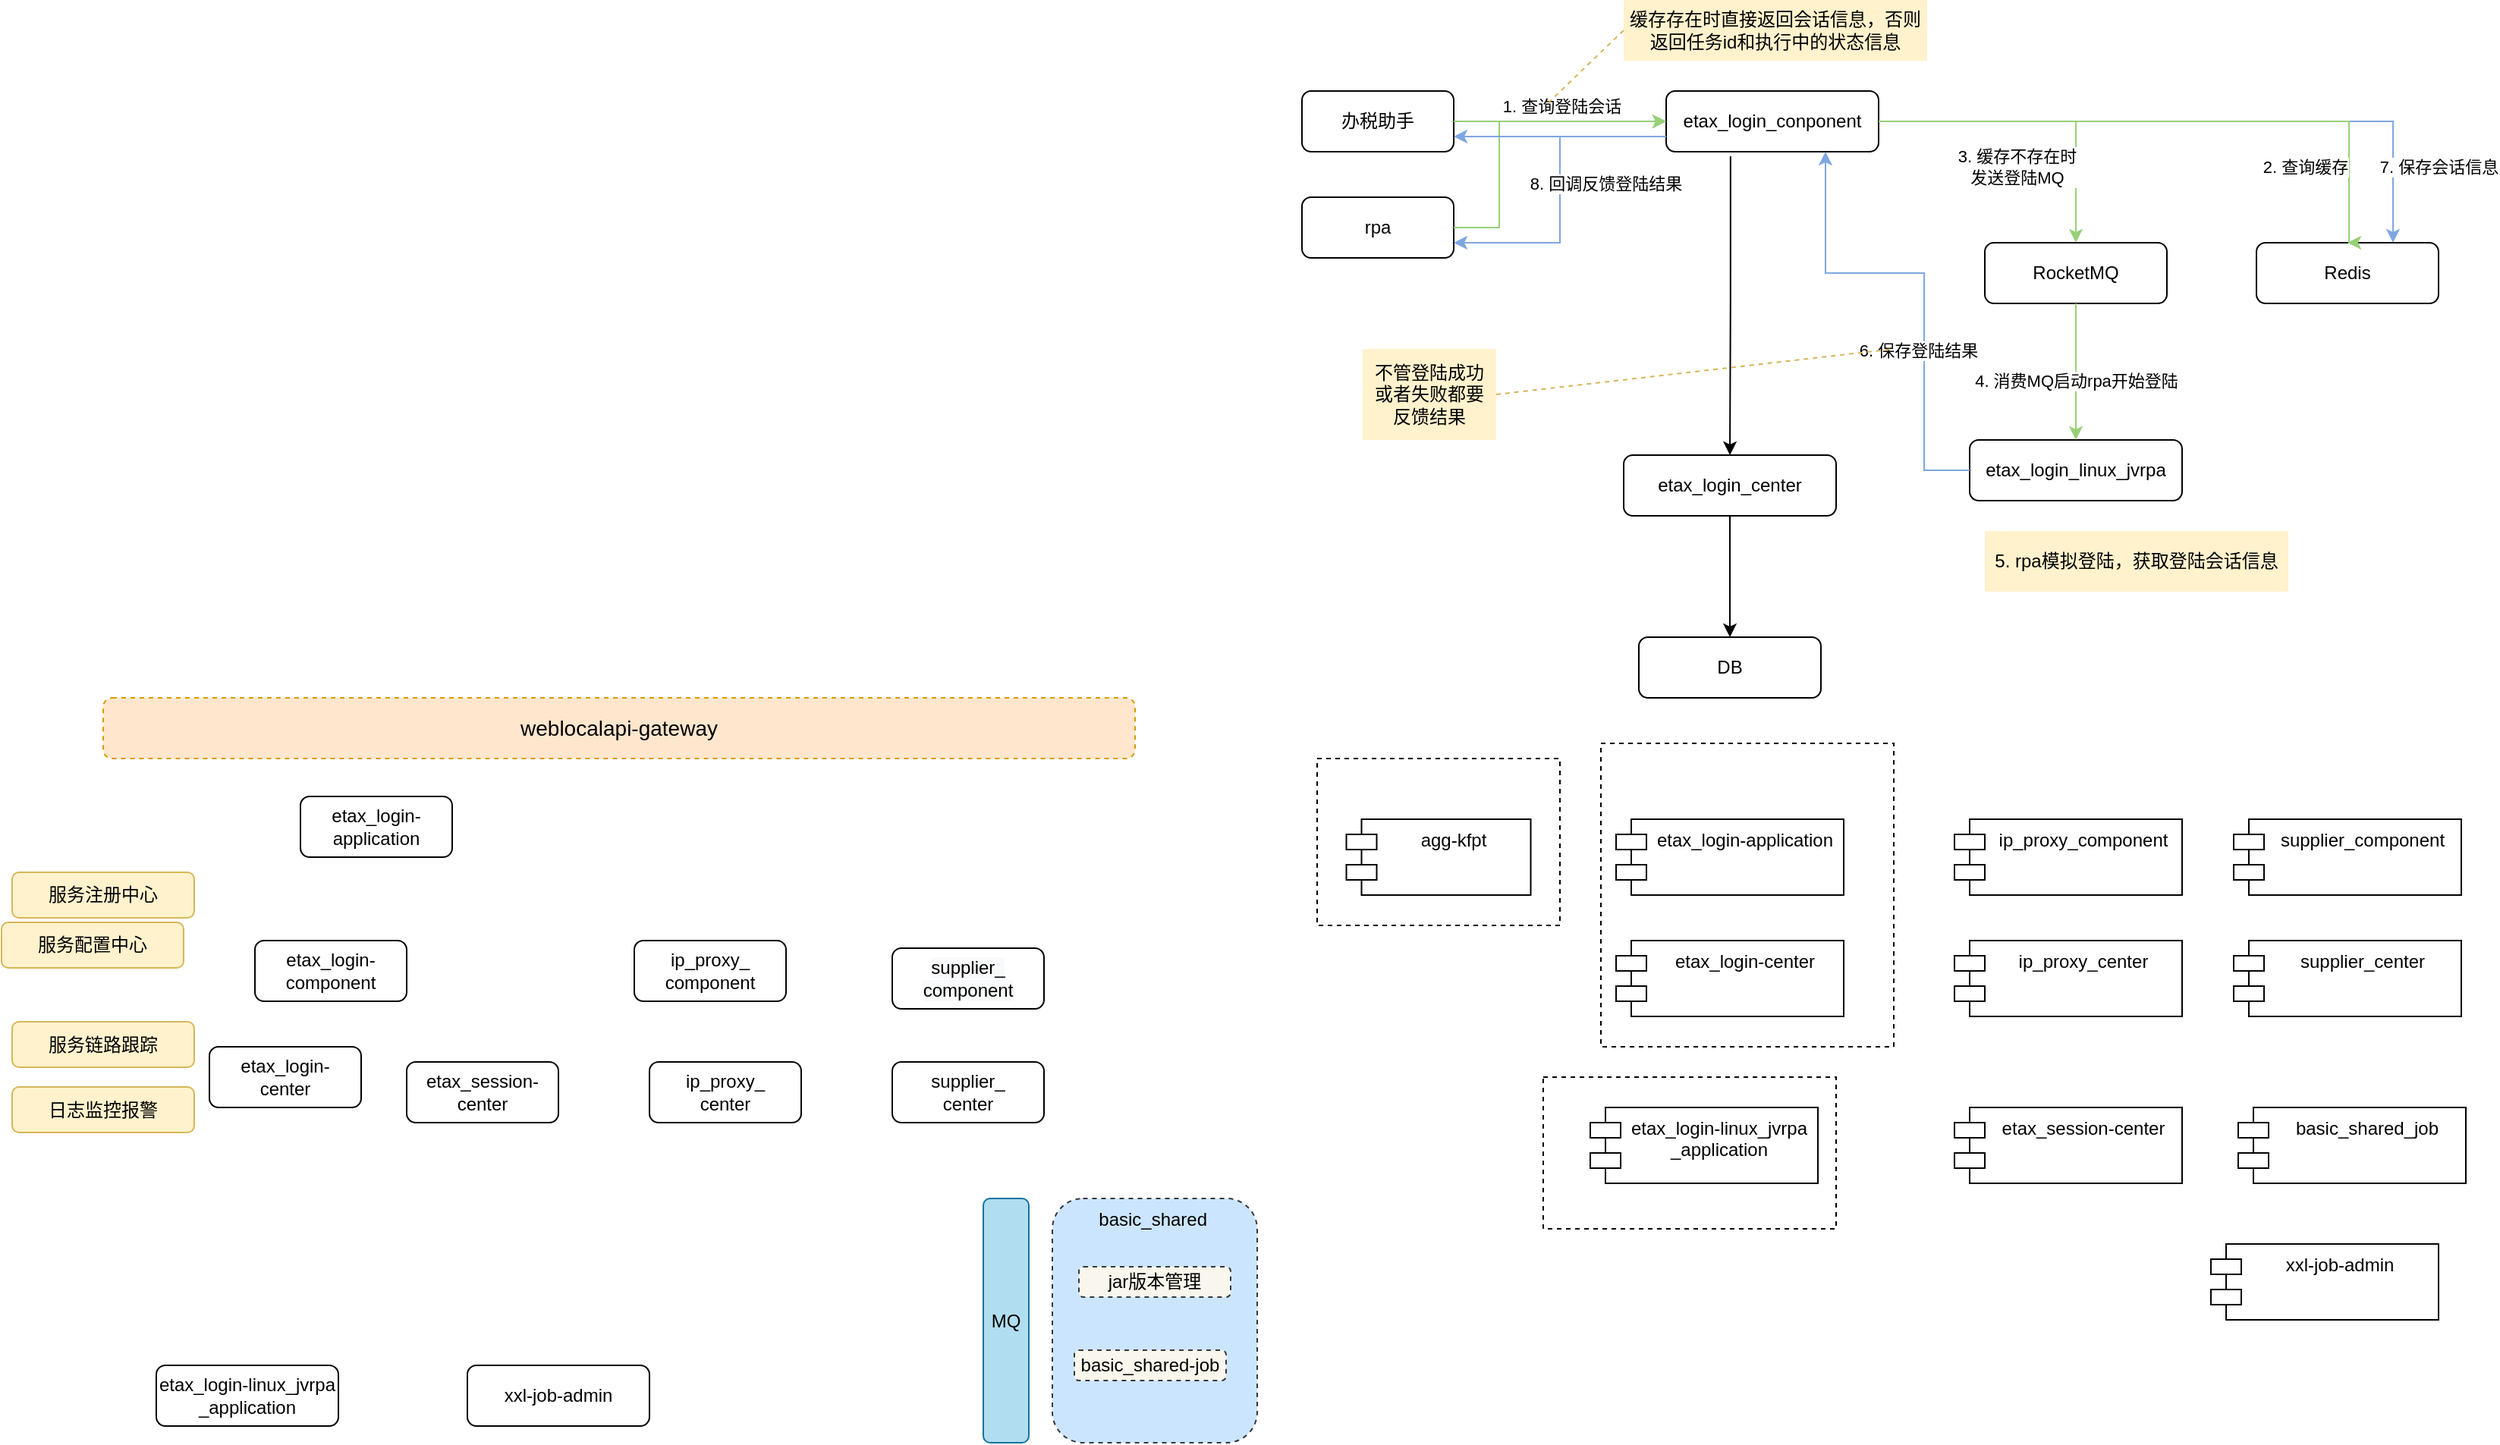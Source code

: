 <mxfile version="20.5.2" type="github">
  <diagram id="nDLk0ft438gr6uN_P_It" name="第 1 页">
    <mxGraphModel dx="1865" dy="579" grid="1" gridSize="10" guides="1" tooltips="1" connect="1" arrows="1" fold="1" page="1" pageScale="1" pageWidth="827" pageHeight="1169" math="0" shadow="0">
      <root>
        <mxCell id="0" />
        <mxCell id="1" parent="0" />
        <mxCell id="iIuD2MgbGL19CnhBk3a8-34" value="basic_shared&amp;nbsp;" style="rounded=1;whiteSpace=wrap;html=1;verticalAlign=top;align=center;spacingLeft=0;fillColor=#cce5ff;strokeColor=#36393d;dashed=1;" vertex="1" parent="1">
          <mxGeometry x="-134.5" y="850" width="135" height="161" as="geometry" />
        </mxCell>
        <mxCell id="iIuD2MgbGL19CnhBk3a8-17" value="" style="rounded=0;whiteSpace=wrap;html=1;dashed=1;" vertex="1" parent="1">
          <mxGeometry x="189" y="770" width="193" height="100" as="geometry" />
        </mxCell>
        <mxCell id="iIuD2MgbGL19CnhBk3a8-16" value="" style="rounded=0;whiteSpace=wrap;html=1;dashed=1;" vertex="1" parent="1">
          <mxGeometry x="227" y="550" width="193" height="200" as="geometry" />
        </mxCell>
        <mxCell id="iIuD2MgbGL19CnhBk3a8-15" value="" style="rounded=0;whiteSpace=wrap;html=1;dashed=1;" vertex="1" parent="1">
          <mxGeometry x="40" y="560" width="160" height="110" as="geometry" />
        </mxCell>
        <mxCell id="LRi96Np3pduru6x6Xqpe-8" value="" style="edgeStyle=orthogonalEdgeStyle;rounded=0;orthogonalLoop=1;jettySize=auto;html=1;exitX=0.303;exitY=1.075;exitDx=0;exitDy=0;exitPerimeter=0;" parent="1" source="LRi96Np3pduru6x6Xqpe-2" target="LRi96Np3pduru6x6Xqpe-3" edge="1">
          <mxGeometry relative="1" as="geometry" />
        </mxCell>
        <mxCell id="LRi96Np3pduru6x6Xqpe-2" value="etax_login_conponent&lt;br&gt;" style="rounded=1;whiteSpace=wrap;html=1;" parent="1" vertex="1">
          <mxGeometry x="270" y="120" width="140" height="40" as="geometry" />
        </mxCell>
        <mxCell id="LRi96Np3pduru6x6Xqpe-9" value="" style="edgeStyle=orthogonalEdgeStyle;rounded=0;orthogonalLoop=1;jettySize=auto;html=1;entryX=0.5;entryY=0;entryDx=0;entryDy=0;" parent="1" source="LRi96Np3pduru6x6Xqpe-3" target="LRi96Np3pduru6x6Xqpe-7" edge="1">
          <mxGeometry relative="1" as="geometry">
            <Array as="points">
              <mxPoint x="312" y="480" />
            </Array>
          </mxGeometry>
        </mxCell>
        <mxCell id="LRi96Np3pduru6x6Xqpe-3" value="etax_login_center" style="rounded=1;whiteSpace=wrap;html=1;" parent="1" vertex="1">
          <mxGeometry x="242" y="360" width="140" height="40" as="geometry" />
        </mxCell>
        <mxCell id="LRi96Np3pduru6x6Xqpe-4" value="etax_login_linux_jvrpa" style="rounded=1;whiteSpace=wrap;html=1;" parent="1" vertex="1">
          <mxGeometry x="470" y="350" width="140" height="40" as="geometry" />
        </mxCell>
        <mxCell id="LRi96Np3pduru6x6Xqpe-5" value="RocketMQ" style="rounded=1;whiteSpace=wrap;html=1;" parent="1" vertex="1">
          <mxGeometry x="480" y="220" width="120" height="40" as="geometry" />
        </mxCell>
        <mxCell id="LRi96Np3pduru6x6Xqpe-6" value="Redis" style="rounded=1;whiteSpace=wrap;html=1;" parent="1" vertex="1">
          <mxGeometry x="659" y="220" width="120" height="40" as="geometry" />
        </mxCell>
        <mxCell id="LRi96Np3pduru6x6Xqpe-7" value="DB" style="rounded=1;whiteSpace=wrap;html=1;" parent="1" vertex="1">
          <mxGeometry x="252" y="480" width="120" height="40" as="geometry" />
        </mxCell>
        <mxCell id="LRi96Np3pduru6x6Xqpe-10" value="" style="edgeStyle=orthogonalEdgeStyle;rounded=0;orthogonalLoop=1;jettySize=auto;html=1;exitX=1;exitY=0.5;exitDx=0;exitDy=0;entryX=0.5;entryY=0;entryDx=0;entryDy=0;strokeColor=#97D077;" parent="1" source="LRi96Np3pduru6x6Xqpe-2" target="LRi96Np3pduru6x6Xqpe-5" edge="1">
          <mxGeometry relative="1" as="geometry">
            <mxPoint x="350" y="170" as="sourcePoint" />
            <mxPoint x="350" y="230" as="targetPoint" />
            <Array as="points">
              <mxPoint x="540" y="140" />
            </Array>
          </mxGeometry>
        </mxCell>
        <mxCell id="LRi96Np3pduru6x6Xqpe-11" value="" style="edgeStyle=orthogonalEdgeStyle;rounded=0;orthogonalLoop=1;jettySize=auto;html=1;exitX=0.5;exitY=1;exitDx=0;exitDy=0;entryX=0.5;entryY=0;entryDx=0;entryDy=0;strokeColor=#97D077;" parent="1" source="LRi96Np3pduru6x6Xqpe-5" target="LRi96Np3pduru6x6Xqpe-4" edge="1">
          <mxGeometry relative="1" as="geometry">
            <mxPoint x="260" y="490" as="sourcePoint" />
            <mxPoint x="390" y="570" as="targetPoint" />
            <Array as="points">
              <mxPoint x="540" y="330" />
              <mxPoint x="540" y="330" />
            </Array>
          </mxGeometry>
        </mxCell>
        <mxCell id="LRi96Np3pduru6x6Xqpe-25" value="4. 消费MQ启动rpa开始登陆" style="edgeLabel;html=1;align=center;verticalAlign=middle;resizable=0;points=[];" parent="LRi96Np3pduru6x6Xqpe-11" vertex="1" connectable="0">
          <mxGeometry x="0.209" relative="1" as="geometry">
            <mxPoint y="-4" as="offset" />
          </mxGeometry>
        </mxCell>
        <mxCell id="LRi96Np3pduru6x6Xqpe-12" value="" style="edgeStyle=orthogonalEdgeStyle;rounded=0;orthogonalLoop=1;jettySize=auto;html=1;exitX=1;exitY=0.5;exitDx=0;exitDy=0;strokeColor=#7EA6E0;" parent="1" source="LRi96Np3pduru6x6Xqpe-2" target="LRi96Np3pduru6x6Xqpe-6" edge="1">
          <mxGeometry relative="1" as="geometry">
            <mxPoint x="680" y="360" as="sourcePoint" />
            <mxPoint x="780" y="180" as="targetPoint" />
            <Array as="points">
              <mxPoint x="749" y="140" />
            </Array>
          </mxGeometry>
        </mxCell>
        <mxCell id="LRi96Np3pduru6x6Xqpe-26" value="7. 保存会话信息" style="edgeLabel;html=1;align=center;verticalAlign=middle;resizable=0;points=[];" parent="LRi96Np3pduru6x6Xqpe-12" vertex="1" connectable="0">
          <mxGeometry x="0.394" y="-2" relative="1" as="geometry">
            <mxPoint x="77" y="28" as="offset" />
          </mxGeometry>
        </mxCell>
        <mxCell id="LRi96Np3pduru6x6Xqpe-13" value="" style="edgeStyle=orthogonalEdgeStyle;rounded=0;orthogonalLoop=1;jettySize=auto;html=1;exitX=1;exitY=0.5;exitDx=0;exitDy=0;entryX=0.5;entryY=0;entryDx=0;entryDy=0;strokeColor=#97D077;" parent="1" source="LRi96Np3pduru6x6Xqpe-2" target="LRi96Np3pduru6x6Xqpe-6" edge="1">
          <mxGeometry relative="1" as="geometry">
            <mxPoint x="580" y="120" as="sourcePoint" />
            <mxPoint x="710" y="200" as="targetPoint" />
            <Array as="points">
              <mxPoint x="720" y="140" />
              <mxPoint x="720" y="220" />
            </Array>
          </mxGeometry>
        </mxCell>
        <mxCell id="LRi96Np3pduru6x6Xqpe-21" value="3. 缓存不存在时&lt;br&gt;发送登陆MQ" style="edgeLabel;html=1;align=center;verticalAlign=middle;resizable=0;points=[];" parent="LRi96Np3pduru6x6Xqpe-13" vertex="1" connectable="0">
          <mxGeometry x="-0.598" y="1" relative="1" as="geometry">
            <mxPoint x="12" y="31" as="offset" />
          </mxGeometry>
        </mxCell>
        <mxCell id="LRi96Np3pduru6x6Xqpe-22" value="2. 查询缓存" style="edgeLabel;html=1;align=center;verticalAlign=middle;resizable=0;points=[];" parent="LRi96Np3pduru6x6Xqpe-13" vertex="1" connectable="0">
          <mxGeometry x="0.181" y="2" relative="1" as="geometry">
            <mxPoint x="50" y="32" as="offset" />
          </mxGeometry>
        </mxCell>
        <mxCell id="LRi96Np3pduru6x6Xqpe-14" value="" style="edgeStyle=orthogonalEdgeStyle;rounded=0;orthogonalLoop=1;jettySize=auto;html=1;entryX=0.75;entryY=1;entryDx=0;entryDy=0;exitX=0;exitY=0.5;exitDx=0;exitDy=0;strokeColor=#7EA6E0;" parent="1" source="LRi96Np3pduru6x6Xqpe-4" target="LRi96Np3pduru6x6Xqpe-2" edge="1">
          <mxGeometry relative="1" as="geometry">
            <mxPoint x="530" y="495" as="sourcePoint" />
            <mxPoint x="639" y="385" as="targetPoint" />
            <Array as="points">
              <mxPoint x="440" y="370" />
              <mxPoint x="440" y="240" />
              <mxPoint x="375" y="240" />
            </Array>
          </mxGeometry>
        </mxCell>
        <mxCell id="LRi96Np3pduru6x6Xqpe-27" value="6. 保存登陆结果" style="edgeLabel;html=1;align=center;verticalAlign=middle;resizable=0;points=[];" parent="LRi96Np3pduru6x6Xqpe-14" vertex="1" connectable="0">
          <mxGeometry x="-0.283" y="4" relative="1" as="geometry">
            <mxPoint as="offset" />
          </mxGeometry>
        </mxCell>
        <mxCell id="LRi96Np3pduru6x6Xqpe-16" value="办税助手" style="rounded=1;whiteSpace=wrap;html=1;" parent="1" vertex="1">
          <mxGeometry x="30" y="120" width="100" height="40" as="geometry" />
        </mxCell>
        <mxCell id="LRi96Np3pduru6x6Xqpe-17" value="rpa" style="rounded=1;whiteSpace=wrap;html=1;" parent="1" vertex="1">
          <mxGeometry x="30" y="190" width="100" height="40" as="geometry" />
        </mxCell>
        <mxCell id="LRi96Np3pduru6x6Xqpe-18" value="" style="edgeStyle=orthogonalEdgeStyle;rounded=0;orthogonalLoop=1;jettySize=auto;html=1;exitX=1;exitY=0.5;exitDx=0;exitDy=0;entryX=0;entryY=0.5;entryDx=0;entryDy=0;strokeColor=#97D077;" parent="1" source="LRi96Np3pduru6x6Xqpe-16" target="LRi96Np3pduru6x6Xqpe-2" edge="1">
          <mxGeometry relative="1" as="geometry">
            <mxPoint x="170.02" y="173" as="sourcePoint" />
            <mxPoint x="169.6" y="370" as="targetPoint" />
          </mxGeometry>
        </mxCell>
        <mxCell id="LRi96Np3pduru6x6Xqpe-20" value="1. 查询登陆会话" style="edgeLabel;html=1;align=center;verticalAlign=middle;resizable=0;points=[];" parent="LRi96Np3pduru6x6Xqpe-18" vertex="1" connectable="0">
          <mxGeometry x="-0.809" y="-2" relative="1" as="geometry">
            <mxPoint x="57" y="-12" as="offset" />
          </mxGeometry>
        </mxCell>
        <mxCell id="LRi96Np3pduru6x6Xqpe-19" value="" style="edgeStyle=orthogonalEdgeStyle;rounded=0;orthogonalLoop=1;jettySize=auto;html=1;exitX=1;exitY=0.5;exitDx=0;exitDy=0;entryX=0;entryY=0.5;entryDx=0;entryDy=0;strokeColor=#97D077;" parent="1" source="LRi96Np3pduru6x6Xqpe-17" target="LRi96Np3pduru6x6Xqpe-2" edge="1">
          <mxGeometry relative="1" as="geometry">
            <mxPoint x="140" y="150" as="sourcePoint" />
            <mxPoint x="200" y="170" as="targetPoint" />
            <Array as="points">
              <mxPoint x="160" y="210" />
              <mxPoint x="160" y="140" />
            </Array>
          </mxGeometry>
        </mxCell>
        <mxCell id="LRi96Np3pduru6x6Xqpe-23" value="缓存存在时直接返回会话信息，否则返回任务id和执行中的状态信息" style="text;html=1;strokeColor=none;fillColor=#fff2cc;align=center;verticalAlign=middle;whiteSpace=wrap;rounded=0;" parent="1" vertex="1">
          <mxGeometry x="242" y="60" width="200" height="40" as="geometry" />
        </mxCell>
        <mxCell id="LRi96Np3pduru6x6Xqpe-24" value="5. rpa模拟登陆，获取登陆会话信息" style="text;html=1;strokeColor=none;fillColor=#fff2cc;align=center;verticalAlign=middle;whiteSpace=wrap;rounded=0;" parent="1" vertex="1">
          <mxGeometry x="480" y="410" width="200" height="40" as="geometry" />
        </mxCell>
        <mxCell id="LRi96Np3pduru6x6Xqpe-28" value="不管登陆成功&lt;br&gt;或者失败都要&lt;br&gt;反馈结果" style="text;html=1;strokeColor=none;fillColor=#fff2cc;align=center;verticalAlign=middle;whiteSpace=wrap;rounded=0;" parent="1" vertex="1">
          <mxGeometry x="70" y="290" width="88" height="60" as="geometry" />
        </mxCell>
        <mxCell id="LRi96Np3pduru6x6Xqpe-29" value="" style="endArrow=none;dashed=1;html=1;rounded=0;strokeColor=#d6b656;fillColor=#fff2cc;exitX=0;exitY=0.5;exitDx=0;exitDy=0;" parent="1" source="LRi96Np3pduru6x6Xqpe-23" edge="1">
          <mxGeometry width="50" height="50" relative="1" as="geometry">
            <mxPoint x="130" y="400" as="sourcePoint" />
            <mxPoint x="190" y="130" as="targetPoint" />
            <Array as="points" />
          </mxGeometry>
        </mxCell>
        <mxCell id="LRi96Np3pduru6x6Xqpe-30" value="" style="edgeStyle=orthogonalEdgeStyle;rounded=0;orthogonalLoop=1;jettySize=auto;html=1;exitX=0;exitY=0.75;exitDx=0;exitDy=0;entryX=1;entryY=0.75;entryDx=0;entryDy=0;strokeColor=#7EA6E0;" parent="1" source="LRi96Np3pduru6x6Xqpe-2" target="LRi96Np3pduru6x6Xqpe-17" edge="1">
          <mxGeometry relative="1" as="geometry">
            <mxPoint x="220.02" y="163" as="sourcePoint" />
            <mxPoint x="219.6" y="360" as="targetPoint" />
          </mxGeometry>
        </mxCell>
        <mxCell id="LRi96Np3pduru6x6Xqpe-32" value="8. 回调反馈登陆结果" style="edgeLabel;html=1;align=center;verticalAlign=middle;resizable=0;points=[];" parent="LRi96Np3pduru6x6Xqpe-30" vertex="1" connectable="0">
          <mxGeometry x="-0.12" relative="1" as="geometry">
            <mxPoint x="30" y="8" as="offset" />
          </mxGeometry>
        </mxCell>
        <mxCell id="LRi96Np3pduru6x6Xqpe-31" value="" style="edgeStyle=orthogonalEdgeStyle;rounded=0;orthogonalLoop=1;jettySize=auto;html=1;exitX=0;exitY=0.75;exitDx=0;exitDy=0;entryX=1;entryY=0.75;entryDx=0;entryDy=0;strokeColor=#7EA6E0;" parent="1" source="LRi96Np3pduru6x6Xqpe-2" target="LRi96Np3pduru6x6Xqpe-16" edge="1">
          <mxGeometry relative="1" as="geometry">
            <mxPoint x="300" y="250" as="sourcePoint" />
            <mxPoint x="160" y="320" as="targetPoint" />
          </mxGeometry>
        </mxCell>
        <mxCell id="LRi96Np3pduru6x6Xqpe-33" value="" style="endArrow=none;dashed=1;html=1;rounded=0;strokeColor=#d6b656;fillColor=#fff2cc;exitX=1;exitY=0.5;exitDx=0;exitDy=0;" parent="1" source="LRi96Np3pduru6x6Xqpe-28" edge="1">
          <mxGeometry width="50" height="50" relative="1" as="geometry">
            <mxPoint x="85" y="390" as="sourcePoint" />
            <mxPoint x="420" y="290" as="targetPoint" />
          </mxGeometry>
        </mxCell>
        <mxCell id="iIuD2MgbGL19CnhBk3a8-1" value="agg-kfpt" style="shape=module;align=left;spacingLeft=20;align=center;verticalAlign=top;" vertex="1" parent="1">
          <mxGeometry x="59.25" y="600" width="121.5" height="50" as="geometry" />
        </mxCell>
        <mxCell id="iIuD2MgbGL19CnhBk3a8-2" value="etax_login-application" style="shape=module;align=left;spacingLeft=20;align=center;verticalAlign=top;" vertex="1" parent="1">
          <mxGeometry x="237" y="600" width="150" height="50" as="geometry" />
        </mxCell>
        <mxCell id="iIuD2MgbGL19CnhBk3a8-4" value="etax_login-center" style="shape=module;align=left;spacingLeft=20;align=center;verticalAlign=top;" vertex="1" parent="1">
          <mxGeometry x="237" y="680" width="150" height="50" as="geometry" />
        </mxCell>
        <mxCell id="iIuD2MgbGL19CnhBk3a8-5" value="ip_proxy_component" style="shape=module;align=left;spacingLeft=20;align=center;verticalAlign=top;" vertex="1" parent="1">
          <mxGeometry x="460" y="600" width="150" height="50" as="geometry" />
        </mxCell>
        <mxCell id="iIuD2MgbGL19CnhBk3a8-6" value="etax_login-linux_jvrpa&#xa;_application" style="shape=module;align=left;spacingLeft=20;align=center;verticalAlign=top;" vertex="1" parent="1">
          <mxGeometry x="220" y="790" width="150" height="50" as="geometry" />
        </mxCell>
        <mxCell id="iIuD2MgbGL19CnhBk3a8-7" value="ip_proxy_center" style="shape=module;align=left;spacingLeft=20;align=center;verticalAlign=top;" vertex="1" parent="1">
          <mxGeometry x="460" y="680" width="150" height="50" as="geometry" />
        </mxCell>
        <mxCell id="iIuD2MgbGL19CnhBk3a8-8" value="supplier_center" style="shape=module;align=left;spacingLeft=20;align=center;verticalAlign=top;" vertex="1" parent="1">
          <mxGeometry x="644" y="680" width="150" height="50" as="geometry" />
        </mxCell>
        <mxCell id="iIuD2MgbGL19CnhBk3a8-9" value="supplier_component" style="shape=module;align=left;spacingLeft=20;align=center;verticalAlign=top;" vertex="1" parent="1">
          <mxGeometry x="644" y="600" width="150" height="50" as="geometry" />
        </mxCell>
        <mxCell id="iIuD2MgbGL19CnhBk3a8-10" value="etax_session-center" style="shape=module;align=left;spacingLeft=20;align=center;verticalAlign=top;" vertex="1" parent="1">
          <mxGeometry x="460" y="790" width="150" height="50" as="geometry" />
        </mxCell>
        <mxCell id="iIuD2MgbGL19CnhBk3a8-11" value="basic_shared_job" style="shape=module;align=left;spacingLeft=20;align=center;verticalAlign=top;" vertex="1" parent="1">
          <mxGeometry x="647" y="790" width="150" height="50" as="geometry" />
        </mxCell>
        <mxCell id="iIuD2MgbGL19CnhBk3a8-19" value="xxl-job-admin" style="shape=module;align=left;spacingLeft=20;align=center;verticalAlign=top;" vertex="1" parent="1">
          <mxGeometry x="629" y="880" width="150" height="50" as="geometry" />
        </mxCell>
        <mxCell id="iIuD2MgbGL19CnhBk3a8-20" value="&lt;span style=&quot;&quot;&gt;etax_login-&lt;br&gt;component&lt;/span&gt;" style="rounded=1;whiteSpace=wrap;html=1;" vertex="1" parent="1">
          <mxGeometry x="-660" y="680" width="100" height="40" as="geometry" />
        </mxCell>
        <mxCell id="iIuD2MgbGL19CnhBk3a8-21" value="&lt;span style=&quot;&quot;&gt;etax_login-&lt;br&gt;center&lt;/span&gt;" style="rounded=1;whiteSpace=wrap;html=1;" vertex="1" parent="1">
          <mxGeometry x="-690" y="750" width="100" height="40" as="geometry" />
        </mxCell>
        <mxCell id="iIuD2MgbGL19CnhBk3a8-22" value="&lt;span style=&quot;&quot;&gt;etax_session-&lt;br&gt;center&lt;/span&gt;" style="rounded=1;whiteSpace=wrap;html=1;" vertex="1" parent="1">
          <mxGeometry x="-560" y="760" width="100" height="40" as="geometry" />
        </mxCell>
        <mxCell id="iIuD2MgbGL19CnhBk3a8-23" value="&lt;span style=&quot;&quot;&gt;ip_proxy_&lt;br&gt;component&lt;/span&gt;" style="rounded=1;whiteSpace=wrap;html=1;" vertex="1" parent="1">
          <mxGeometry x="-410" y="680" width="100" height="40" as="geometry" />
        </mxCell>
        <mxCell id="iIuD2MgbGL19CnhBk3a8-24" value="&lt;span style=&quot;&quot;&gt;ip_proxy_&lt;br&gt;center&lt;/span&gt;" style="rounded=1;whiteSpace=wrap;html=1;" vertex="1" parent="1">
          <mxGeometry x="-400" y="760" width="100" height="40" as="geometry" />
        </mxCell>
        <mxCell id="iIuD2MgbGL19CnhBk3a8-25" value="&lt;span style=&quot;color: rgb(0, 0, 0); font-family: Helvetica; font-size: 12px; font-style: normal; font-variant-ligatures: normal; font-variant-caps: normal; font-weight: 400; letter-spacing: normal; orphans: 2; text-align: center; text-indent: 0px; text-transform: none; widows: 2; word-spacing: 0px; -webkit-text-stroke-width: 0px; background-color: rgb(248, 249, 250); text-decoration-thickness: initial; text-decoration-style: initial; text-decoration-color: initial; float: none; display: inline !important;&quot;&gt;supplier_&lt;br&gt;component&lt;/span&gt;" style="rounded=1;whiteSpace=wrap;html=1;" vertex="1" parent="1">
          <mxGeometry x="-240" y="685" width="100" height="40" as="geometry" />
        </mxCell>
        <mxCell id="iIuD2MgbGL19CnhBk3a8-27" value="&lt;span style=&quot;&quot;&gt;supplier_&lt;br&gt;center&lt;/span&gt;" style="rounded=1;whiteSpace=wrap;html=1;" vertex="1" parent="1">
          <mxGeometry x="-240" y="760" width="100" height="40" as="geometry" />
        </mxCell>
        <mxCell id="iIuD2MgbGL19CnhBk3a8-29" value="&lt;span style=&quot;&quot;&gt;etax_login-linux_jvrpa&lt;/span&gt;&lt;br style=&quot;padding: 0px; margin: 0px;&quot;&gt;&lt;span style=&quot;&quot;&gt;_application&lt;/span&gt;" style="rounded=1;whiteSpace=wrap;html=1;" vertex="1" parent="1">
          <mxGeometry x="-725" y="960" width="120" height="40" as="geometry" />
        </mxCell>
        <mxCell id="iIuD2MgbGL19CnhBk3a8-30" value="&lt;span style=&quot;&quot;&gt;xxl-job-admin&lt;/span&gt;" style="rounded=1;whiteSpace=wrap;html=1;" vertex="1" parent="1">
          <mxGeometry x="-520" y="960" width="120" height="40" as="geometry" />
        </mxCell>
        <mxCell id="iIuD2MgbGL19CnhBk3a8-31" value="&lt;span style=&quot;&quot;&gt;etax_login-&lt;br&gt;application&lt;/span&gt;" style="rounded=1;whiteSpace=wrap;html=1;" vertex="1" parent="1">
          <mxGeometry x="-630" y="585" width="100" height="40" as="geometry" />
        </mxCell>
        <mxCell id="iIuD2MgbGL19CnhBk3a8-32" value="&lt;font style=&quot;font-size: 14px;&quot;&gt;weblocalapi-gateway&lt;/font&gt;" style="rounded=1;whiteSpace=wrap;html=1;dashed=1;fillColor=#ffe6cc;strokeColor=#d79b00;" vertex="1" parent="1">
          <mxGeometry x="-760" y="520" width="680" height="40" as="geometry" />
        </mxCell>
        <mxCell id="iIuD2MgbGL19CnhBk3a8-33" value="MQ" style="rounded=1;whiteSpace=wrap;html=1;fillColor=#b1ddf0;strokeColor=#10739e;" vertex="1" parent="1">
          <mxGeometry x="-180" y="850" width="30" height="161" as="geometry" />
        </mxCell>
        <mxCell id="iIuD2MgbGL19CnhBk3a8-35" value="jar版本管理" style="rounded=1;whiteSpace=wrap;html=1;fillColor=#f9f7ed;strokeColor=#36393d;dashed=1;" vertex="1" parent="1">
          <mxGeometry x="-117" y="895" width="100" height="20" as="geometry" />
        </mxCell>
        <mxCell id="iIuD2MgbGL19CnhBk3a8-36" value="basic_shared-job" style="rounded=1;whiteSpace=wrap;html=1;fillColor=#f9f7ed;strokeColor=#36393d;dashed=1;" vertex="1" parent="1">
          <mxGeometry x="-120" y="950" width="100" height="20" as="geometry" />
        </mxCell>
        <mxCell id="iIuD2MgbGL19CnhBk3a8-37" value="服务注册中心" style="rounded=1;whiteSpace=wrap;html=1;fillColor=#fff2cc;strokeColor=#d6b656;" vertex="1" parent="1">
          <mxGeometry x="-820" y="635" width="120" height="30" as="geometry" />
        </mxCell>
        <mxCell id="iIuD2MgbGL19CnhBk3a8-38" value="服务配置中心" style="rounded=1;whiteSpace=wrap;html=1;fillColor=#fff2cc;strokeColor=#d6b656;" vertex="1" parent="1">
          <mxGeometry x="-827" y="668" width="120" height="30" as="geometry" />
        </mxCell>
        <mxCell id="iIuD2MgbGL19CnhBk3a8-39" value="服务链路跟踪" style="rounded=1;whiteSpace=wrap;html=1;fillColor=#fff2cc;strokeColor=#d6b656;" vertex="1" parent="1">
          <mxGeometry x="-820" y="733.5" width="120" height="30" as="geometry" />
        </mxCell>
        <mxCell id="iIuD2MgbGL19CnhBk3a8-40" value="日志监控报警" style="rounded=1;whiteSpace=wrap;html=1;fillColor=#fff2cc;strokeColor=#d6b656;" vertex="1" parent="1">
          <mxGeometry x="-820" y="776.5" width="120" height="30" as="geometry" />
        </mxCell>
      </root>
    </mxGraphModel>
  </diagram>
</mxfile>

